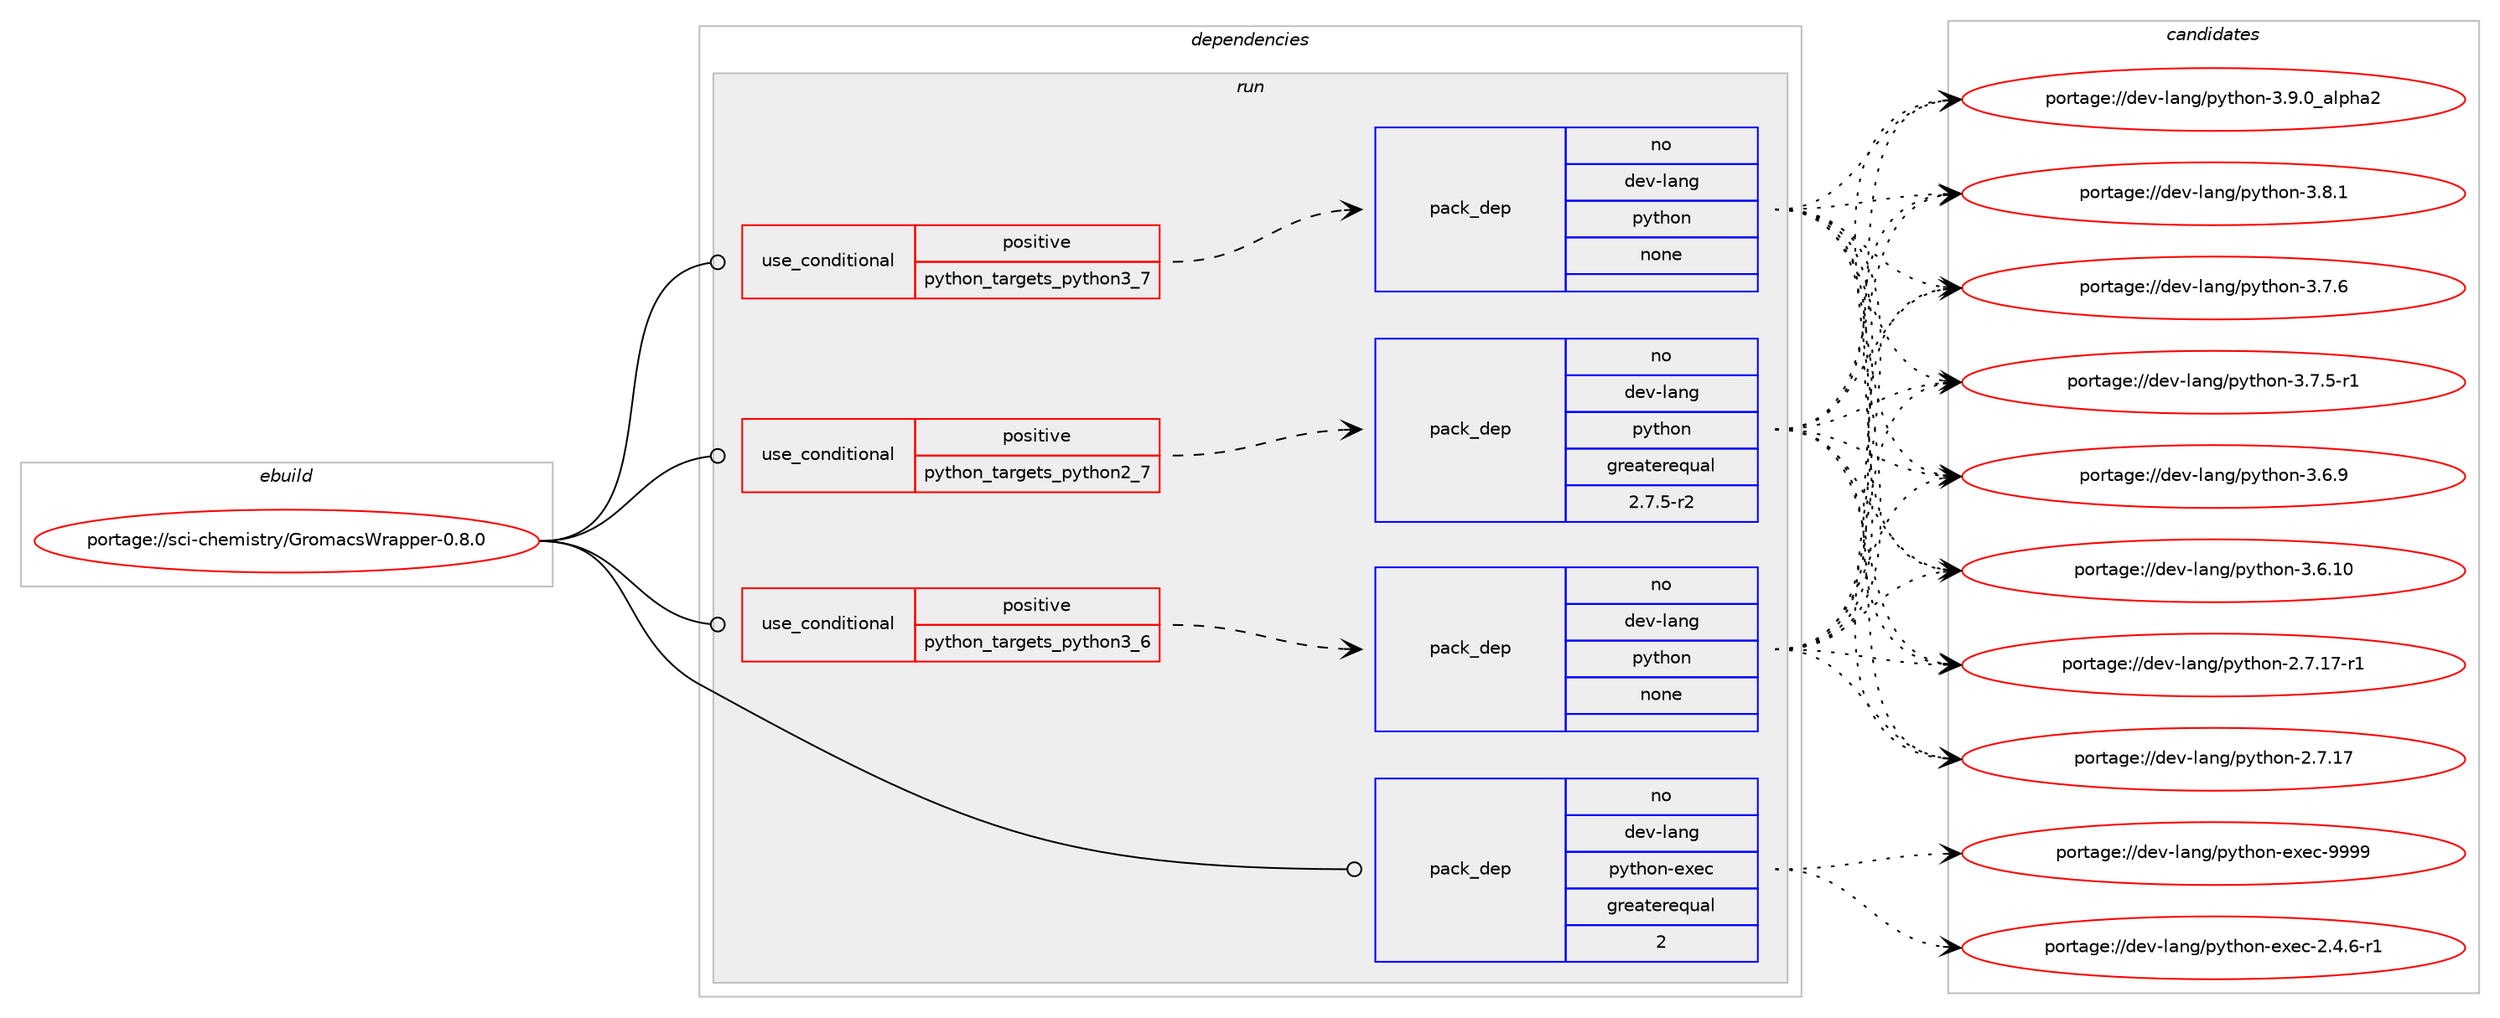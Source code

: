digraph prolog {

# *************
# Graph options
# *************

newrank=true;
concentrate=true;
compound=true;
graph [rankdir=LR,fontname=Helvetica,fontsize=10,ranksep=1.5];#, ranksep=2.5, nodesep=0.2];
edge  [arrowhead=vee];
node  [fontname=Helvetica,fontsize=10];

# **********
# The ebuild
# **********

subgraph cluster_leftcol {
color=gray;
rank=same;
label=<<i>ebuild</i>>;
id [label="portage://sci-chemistry/GromacsWrapper-0.8.0", color=red, width=4, href="../sci-chemistry/GromacsWrapper-0.8.0.svg"];
}

# ****************
# The dependencies
# ****************

subgraph cluster_midcol {
color=gray;
label=<<i>dependencies</i>>;
subgraph cluster_compile {
fillcolor="#eeeeee";
style=filled;
label=<<i>compile</i>>;
}
subgraph cluster_compileandrun {
fillcolor="#eeeeee";
style=filled;
label=<<i>compile and run</i>>;
}
subgraph cluster_run {
fillcolor="#eeeeee";
style=filled;
label=<<i>run</i>>;
subgraph cond21068 {
dependency109134 [label=<<TABLE BORDER="0" CELLBORDER="1" CELLSPACING="0" CELLPADDING="4"><TR><TD ROWSPAN="3" CELLPADDING="10">use_conditional</TD></TR><TR><TD>positive</TD></TR><TR><TD>python_targets_python2_7</TD></TR></TABLE>>, shape=none, color=red];
subgraph pack86222 {
dependency109135 [label=<<TABLE BORDER="0" CELLBORDER="1" CELLSPACING="0" CELLPADDING="4" WIDTH="220"><TR><TD ROWSPAN="6" CELLPADDING="30">pack_dep</TD></TR><TR><TD WIDTH="110">no</TD></TR><TR><TD>dev-lang</TD></TR><TR><TD>python</TD></TR><TR><TD>greaterequal</TD></TR><TR><TD>2.7.5-r2</TD></TR></TABLE>>, shape=none, color=blue];
}
dependency109134:e -> dependency109135:w [weight=20,style="dashed",arrowhead="vee"];
}
id:e -> dependency109134:w [weight=20,style="solid",arrowhead="odot"];
subgraph cond21069 {
dependency109136 [label=<<TABLE BORDER="0" CELLBORDER="1" CELLSPACING="0" CELLPADDING="4"><TR><TD ROWSPAN="3" CELLPADDING="10">use_conditional</TD></TR><TR><TD>positive</TD></TR><TR><TD>python_targets_python3_6</TD></TR></TABLE>>, shape=none, color=red];
subgraph pack86223 {
dependency109137 [label=<<TABLE BORDER="0" CELLBORDER="1" CELLSPACING="0" CELLPADDING="4" WIDTH="220"><TR><TD ROWSPAN="6" CELLPADDING="30">pack_dep</TD></TR><TR><TD WIDTH="110">no</TD></TR><TR><TD>dev-lang</TD></TR><TR><TD>python</TD></TR><TR><TD>none</TD></TR><TR><TD></TD></TR></TABLE>>, shape=none, color=blue];
}
dependency109136:e -> dependency109137:w [weight=20,style="dashed",arrowhead="vee"];
}
id:e -> dependency109136:w [weight=20,style="solid",arrowhead="odot"];
subgraph cond21070 {
dependency109138 [label=<<TABLE BORDER="0" CELLBORDER="1" CELLSPACING="0" CELLPADDING="4"><TR><TD ROWSPAN="3" CELLPADDING="10">use_conditional</TD></TR><TR><TD>positive</TD></TR><TR><TD>python_targets_python3_7</TD></TR></TABLE>>, shape=none, color=red];
subgraph pack86224 {
dependency109139 [label=<<TABLE BORDER="0" CELLBORDER="1" CELLSPACING="0" CELLPADDING="4" WIDTH="220"><TR><TD ROWSPAN="6" CELLPADDING="30">pack_dep</TD></TR><TR><TD WIDTH="110">no</TD></TR><TR><TD>dev-lang</TD></TR><TR><TD>python</TD></TR><TR><TD>none</TD></TR><TR><TD></TD></TR></TABLE>>, shape=none, color=blue];
}
dependency109138:e -> dependency109139:w [weight=20,style="dashed",arrowhead="vee"];
}
id:e -> dependency109138:w [weight=20,style="solid",arrowhead="odot"];
subgraph pack86225 {
dependency109140 [label=<<TABLE BORDER="0" CELLBORDER="1" CELLSPACING="0" CELLPADDING="4" WIDTH="220"><TR><TD ROWSPAN="6" CELLPADDING="30">pack_dep</TD></TR><TR><TD WIDTH="110">no</TD></TR><TR><TD>dev-lang</TD></TR><TR><TD>python-exec</TD></TR><TR><TD>greaterequal</TD></TR><TR><TD>2</TD></TR></TABLE>>, shape=none, color=blue];
}
id:e -> dependency109140:w [weight=20,style="solid",arrowhead="odot"];
}
}

# **************
# The candidates
# **************

subgraph cluster_choices {
rank=same;
color=gray;
label=<<i>candidates</i>>;

subgraph choice86222 {
color=black;
nodesep=1;
choice10010111845108971101034711212111610411111045514657464895971081121049750 [label="portage://dev-lang/python-3.9.0_alpha2", color=red, width=4,href="../dev-lang/python-3.9.0_alpha2.svg"];
choice100101118451089711010347112121116104111110455146564649 [label="portage://dev-lang/python-3.8.1", color=red, width=4,href="../dev-lang/python-3.8.1.svg"];
choice100101118451089711010347112121116104111110455146554654 [label="portage://dev-lang/python-3.7.6", color=red, width=4,href="../dev-lang/python-3.7.6.svg"];
choice1001011184510897110103471121211161041111104551465546534511449 [label="portage://dev-lang/python-3.7.5-r1", color=red, width=4,href="../dev-lang/python-3.7.5-r1.svg"];
choice100101118451089711010347112121116104111110455146544657 [label="portage://dev-lang/python-3.6.9", color=red, width=4,href="../dev-lang/python-3.6.9.svg"];
choice10010111845108971101034711212111610411111045514654464948 [label="portage://dev-lang/python-3.6.10", color=red, width=4,href="../dev-lang/python-3.6.10.svg"];
choice100101118451089711010347112121116104111110455046554649554511449 [label="portage://dev-lang/python-2.7.17-r1", color=red, width=4,href="../dev-lang/python-2.7.17-r1.svg"];
choice10010111845108971101034711212111610411111045504655464955 [label="portage://dev-lang/python-2.7.17", color=red, width=4,href="../dev-lang/python-2.7.17.svg"];
dependency109135:e -> choice10010111845108971101034711212111610411111045514657464895971081121049750:w [style=dotted,weight="100"];
dependency109135:e -> choice100101118451089711010347112121116104111110455146564649:w [style=dotted,weight="100"];
dependency109135:e -> choice100101118451089711010347112121116104111110455146554654:w [style=dotted,weight="100"];
dependency109135:e -> choice1001011184510897110103471121211161041111104551465546534511449:w [style=dotted,weight="100"];
dependency109135:e -> choice100101118451089711010347112121116104111110455146544657:w [style=dotted,weight="100"];
dependency109135:e -> choice10010111845108971101034711212111610411111045514654464948:w [style=dotted,weight="100"];
dependency109135:e -> choice100101118451089711010347112121116104111110455046554649554511449:w [style=dotted,weight="100"];
dependency109135:e -> choice10010111845108971101034711212111610411111045504655464955:w [style=dotted,weight="100"];
}
subgraph choice86223 {
color=black;
nodesep=1;
choice10010111845108971101034711212111610411111045514657464895971081121049750 [label="portage://dev-lang/python-3.9.0_alpha2", color=red, width=4,href="../dev-lang/python-3.9.0_alpha2.svg"];
choice100101118451089711010347112121116104111110455146564649 [label="portage://dev-lang/python-3.8.1", color=red, width=4,href="../dev-lang/python-3.8.1.svg"];
choice100101118451089711010347112121116104111110455146554654 [label="portage://dev-lang/python-3.7.6", color=red, width=4,href="../dev-lang/python-3.7.6.svg"];
choice1001011184510897110103471121211161041111104551465546534511449 [label="portage://dev-lang/python-3.7.5-r1", color=red, width=4,href="../dev-lang/python-3.7.5-r1.svg"];
choice100101118451089711010347112121116104111110455146544657 [label="portage://dev-lang/python-3.6.9", color=red, width=4,href="../dev-lang/python-3.6.9.svg"];
choice10010111845108971101034711212111610411111045514654464948 [label="portage://dev-lang/python-3.6.10", color=red, width=4,href="../dev-lang/python-3.6.10.svg"];
choice100101118451089711010347112121116104111110455046554649554511449 [label="portage://dev-lang/python-2.7.17-r1", color=red, width=4,href="../dev-lang/python-2.7.17-r1.svg"];
choice10010111845108971101034711212111610411111045504655464955 [label="portage://dev-lang/python-2.7.17", color=red, width=4,href="../dev-lang/python-2.7.17.svg"];
dependency109137:e -> choice10010111845108971101034711212111610411111045514657464895971081121049750:w [style=dotted,weight="100"];
dependency109137:e -> choice100101118451089711010347112121116104111110455146564649:w [style=dotted,weight="100"];
dependency109137:e -> choice100101118451089711010347112121116104111110455146554654:w [style=dotted,weight="100"];
dependency109137:e -> choice1001011184510897110103471121211161041111104551465546534511449:w [style=dotted,weight="100"];
dependency109137:e -> choice100101118451089711010347112121116104111110455146544657:w [style=dotted,weight="100"];
dependency109137:e -> choice10010111845108971101034711212111610411111045514654464948:w [style=dotted,weight="100"];
dependency109137:e -> choice100101118451089711010347112121116104111110455046554649554511449:w [style=dotted,weight="100"];
dependency109137:e -> choice10010111845108971101034711212111610411111045504655464955:w [style=dotted,weight="100"];
}
subgraph choice86224 {
color=black;
nodesep=1;
choice10010111845108971101034711212111610411111045514657464895971081121049750 [label="portage://dev-lang/python-3.9.0_alpha2", color=red, width=4,href="../dev-lang/python-3.9.0_alpha2.svg"];
choice100101118451089711010347112121116104111110455146564649 [label="portage://dev-lang/python-3.8.1", color=red, width=4,href="../dev-lang/python-3.8.1.svg"];
choice100101118451089711010347112121116104111110455146554654 [label="portage://dev-lang/python-3.7.6", color=red, width=4,href="../dev-lang/python-3.7.6.svg"];
choice1001011184510897110103471121211161041111104551465546534511449 [label="portage://dev-lang/python-3.7.5-r1", color=red, width=4,href="../dev-lang/python-3.7.5-r1.svg"];
choice100101118451089711010347112121116104111110455146544657 [label="portage://dev-lang/python-3.6.9", color=red, width=4,href="../dev-lang/python-3.6.9.svg"];
choice10010111845108971101034711212111610411111045514654464948 [label="portage://dev-lang/python-3.6.10", color=red, width=4,href="../dev-lang/python-3.6.10.svg"];
choice100101118451089711010347112121116104111110455046554649554511449 [label="portage://dev-lang/python-2.7.17-r1", color=red, width=4,href="../dev-lang/python-2.7.17-r1.svg"];
choice10010111845108971101034711212111610411111045504655464955 [label="portage://dev-lang/python-2.7.17", color=red, width=4,href="../dev-lang/python-2.7.17.svg"];
dependency109139:e -> choice10010111845108971101034711212111610411111045514657464895971081121049750:w [style=dotted,weight="100"];
dependency109139:e -> choice100101118451089711010347112121116104111110455146564649:w [style=dotted,weight="100"];
dependency109139:e -> choice100101118451089711010347112121116104111110455146554654:w [style=dotted,weight="100"];
dependency109139:e -> choice1001011184510897110103471121211161041111104551465546534511449:w [style=dotted,weight="100"];
dependency109139:e -> choice100101118451089711010347112121116104111110455146544657:w [style=dotted,weight="100"];
dependency109139:e -> choice10010111845108971101034711212111610411111045514654464948:w [style=dotted,weight="100"];
dependency109139:e -> choice100101118451089711010347112121116104111110455046554649554511449:w [style=dotted,weight="100"];
dependency109139:e -> choice10010111845108971101034711212111610411111045504655464955:w [style=dotted,weight="100"];
}
subgraph choice86225 {
color=black;
nodesep=1;
choice10010111845108971101034711212111610411111045101120101994557575757 [label="portage://dev-lang/python-exec-9999", color=red, width=4,href="../dev-lang/python-exec-9999.svg"];
choice10010111845108971101034711212111610411111045101120101994550465246544511449 [label="portage://dev-lang/python-exec-2.4.6-r1", color=red, width=4,href="../dev-lang/python-exec-2.4.6-r1.svg"];
dependency109140:e -> choice10010111845108971101034711212111610411111045101120101994557575757:w [style=dotted,weight="100"];
dependency109140:e -> choice10010111845108971101034711212111610411111045101120101994550465246544511449:w [style=dotted,weight="100"];
}
}

}
